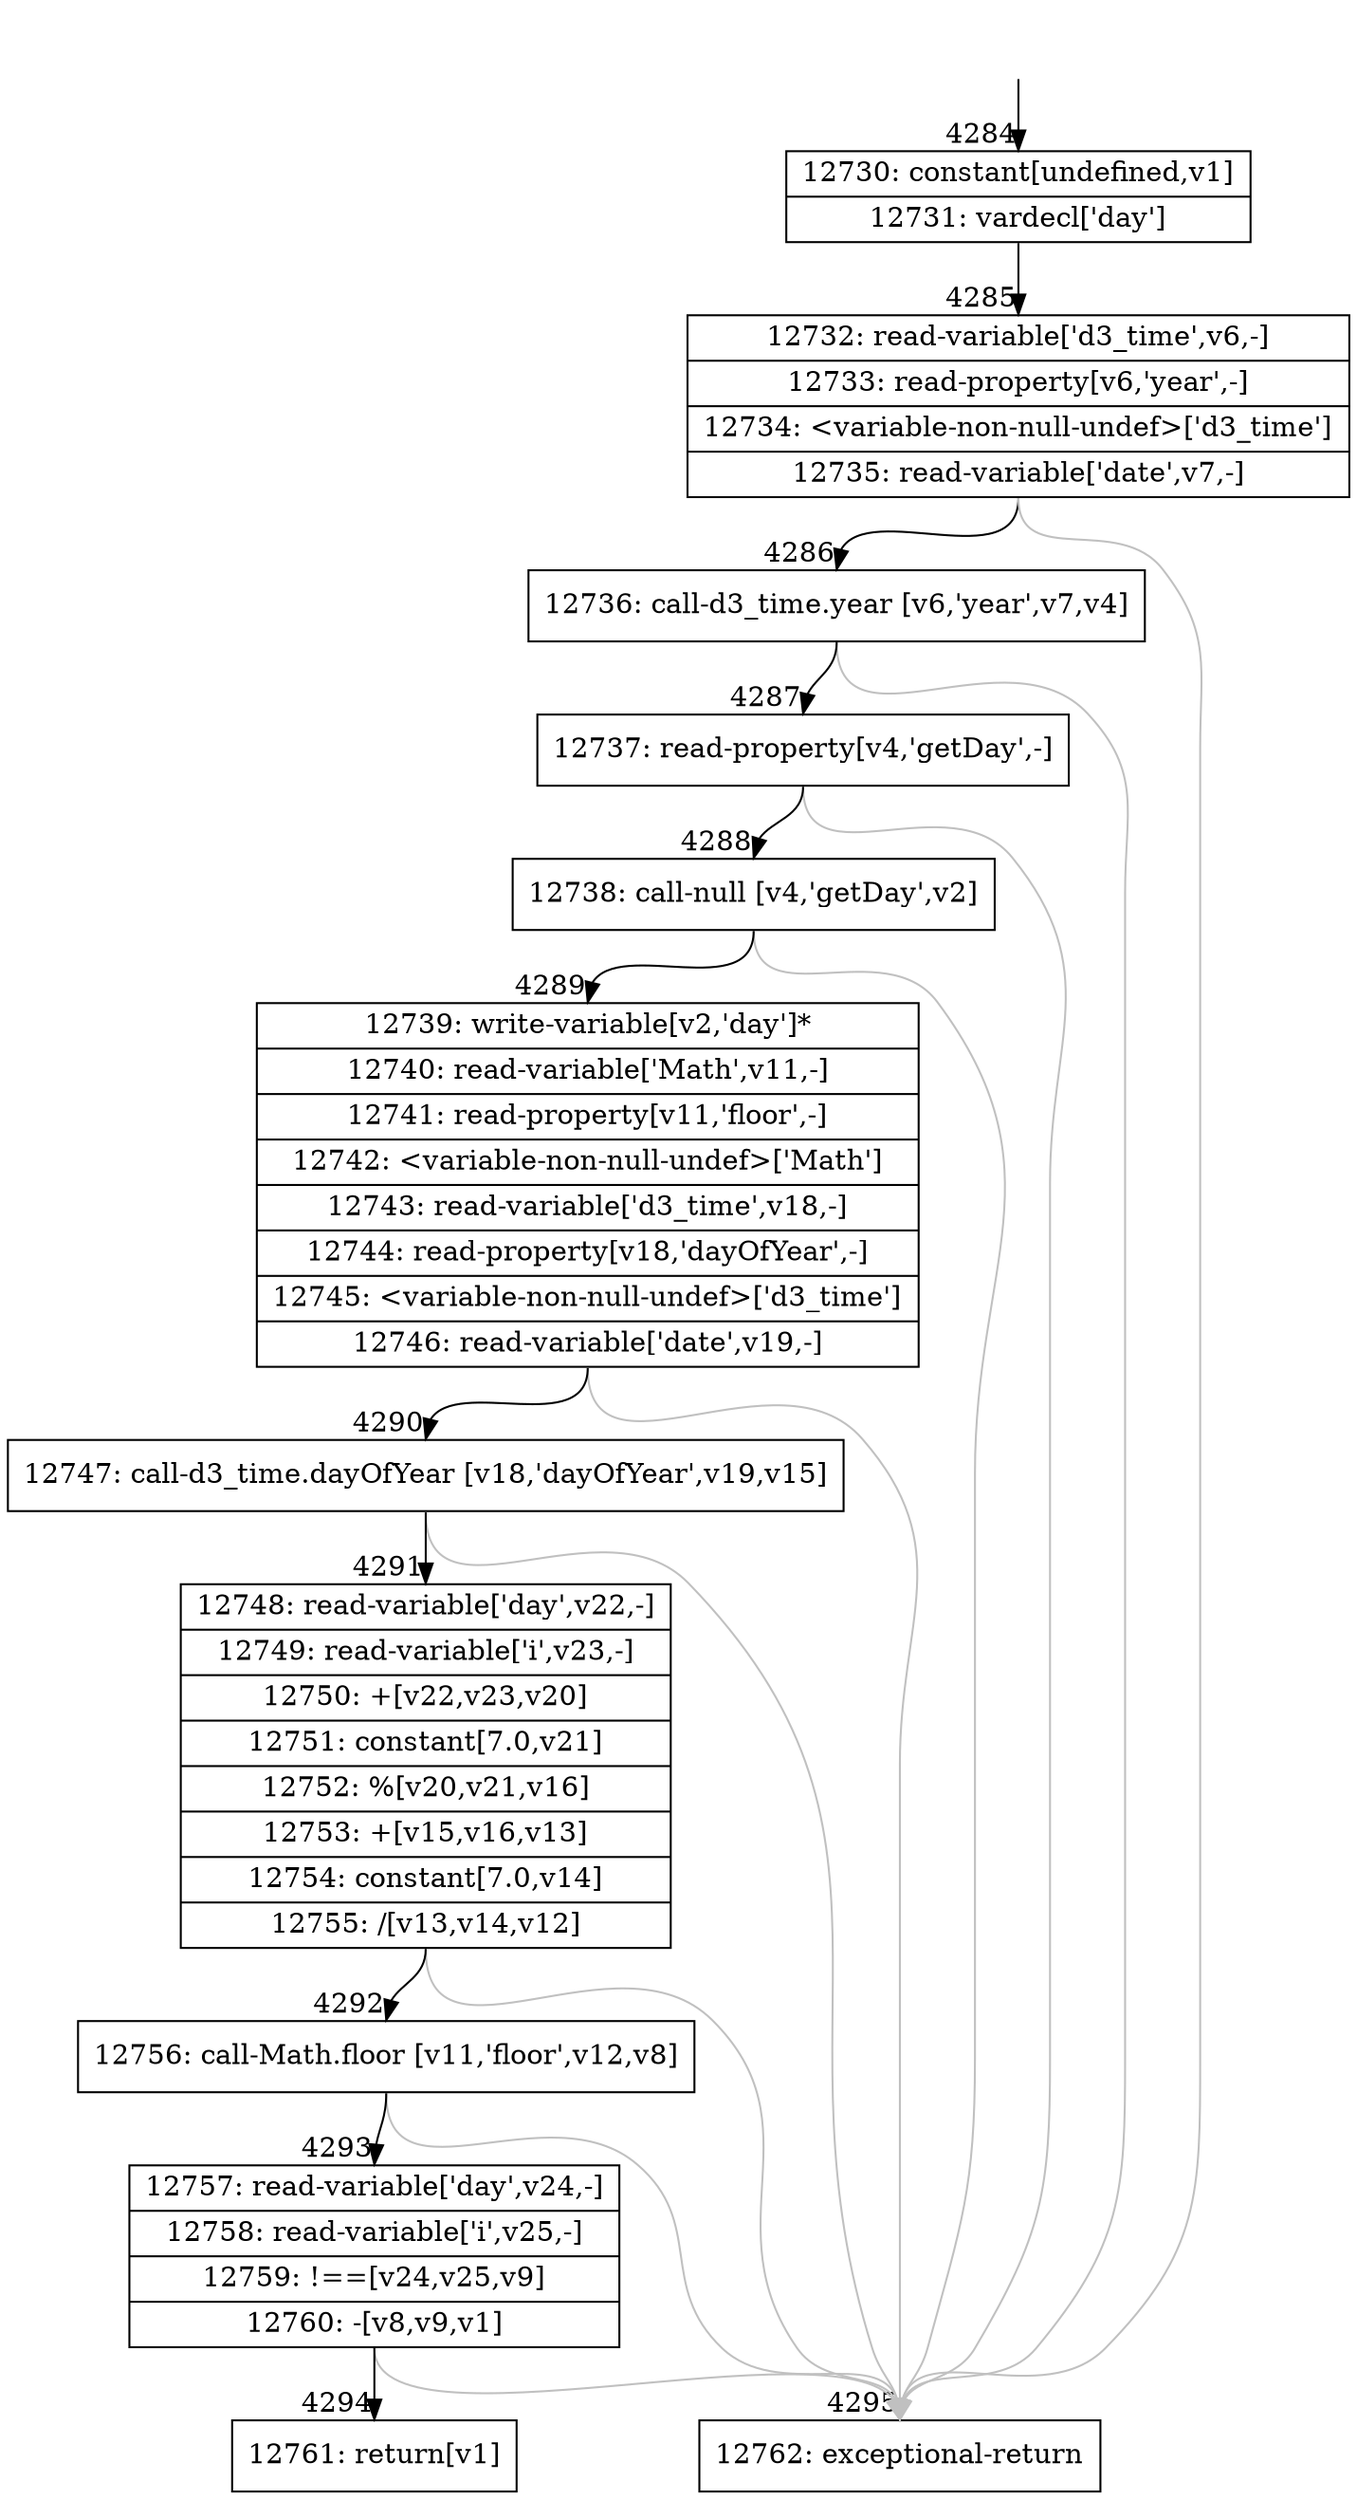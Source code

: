 digraph {
rankdir="TD"
BB_entry400[shape=none,label=""];
BB_entry400 -> BB4284 [tailport=s, headport=n, headlabel="    4284"]
BB4284 [shape=record label="{12730: constant[undefined,v1]|12731: vardecl['day']}" ] 
BB4284 -> BB4285 [tailport=s, headport=n, headlabel="      4285"]
BB4285 [shape=record label="{12732: read-variable['d3_time',v6,-]|12733: read-property[v6,'year',-]|12734: \<variable-non-null-undef\>['d3_time']|12735: read-variable['date',v7,-]}" ] 
BB4285 -> BB4286 [tailport=s, headport=n, headlabel="      4286"]
BB4285 -> BB4295 [tailport=s, headport=n, color=gray, headlabel="      4295"]
BB4286 [shape=record label="{12736: call-d3_time.year [v6,'year',v7,v4]}" ] 
BB4286 -> BB4287 [tailport=s, headport=n, headlabel="      4287"]
BB4286 -> BB4295 [tailport=s, headport=n, color=gray]
BB4287 [shape=record label="{12737: read-property[v4,'getDay',-]}" ] 
BB4287 -> BB4288 [tailport=s, headport=n, headlabel="      4288"]
BB4287 -> BB4295 [tailport=s, headport=n, color=gray]
BB4288 [shape=record label="{12738: call-null [v4,'getDay',v2]}" ] 
BB4288 -> BB4289 [tailport=s, headport=n, headlabel="      4289"]
BB4288 -> BB4295 [tailport=s, headport=n, color=gray]
BB4289 [shape=record label="{12739: write-variable[v2,'day']*|12740: read-variable['Math',v11,-]|12741: read-property[v11,'floor',-]|12742: \<variable-non-null-undef\>['Math']|12743: read-variable['d3_time',v18,-]|12744: read-property[v18,'dayOfYear',-]|12745: \<variable-non-null-undef\>['d3_time']|12746: read-variable['date',v19,-]}" ] 
BB4289 -> BB4290 [tailport=s, headport=n, headlabel="      4290"]
BB4289 -> BB4295 [tailport=s, headport=n, color=gray]
BB4290 [shape=record label="{12747: call-d3_time.dayOfYear [v18,'dayOfYear',v19,v15]}" ] 
BB4290 -> BB4291 [tailport=s, headport=n, headlabel="      4291"]
BB4290 -> BB4295 [tailport=s, headport=n, color=gray]
BB4291 [shape=record label="{12748: read-variable['day',v22,-]|12749: read-variable['i',v23,-]|12750: +[v22,v23,v20]|12751: constant[7.0,v21]|12752: %[v20,v21,v16]|12753: +[v15,v16,v13]|12754: constant[7.0,v14]|12755: /[v13,v14,v12]}" ] 
BB4291 -> BB4292 [tailport=s, headport=n, headlabel="      4292"]
BB4291 -> BB4295 [tailport=s, headport=n, color=gray]
BB4292 [shape=record label="{12756: call-Math.floor [v11,'floor',v12,v8]}" ] 
BB4292 -> BB4293 [tailport=s, headport=n, headlabel="      4293"]
BB4292 -> BB4295 [tailport=s, headport=n, color=gray]
BB4293 [shape=record label="{12757: read-variable['day',v24,-]|12758: read-variable['i',v25,-]|12759: !==[v24,v25,v9]|12760: -[v8,v9,v1]}" ] 
BB4293 -> BB4294 [tailport=s, headport=n, headlabel="      4294"]
BB4293 -> BB4295 [tailport=s, headport=n, color=gray]
BB4294 [shape=record label="{12761: return[v1]}" ] 
BB4295 [shape=record label="{12762: exceptional-return}" ] 
//#$~ 2492
}
